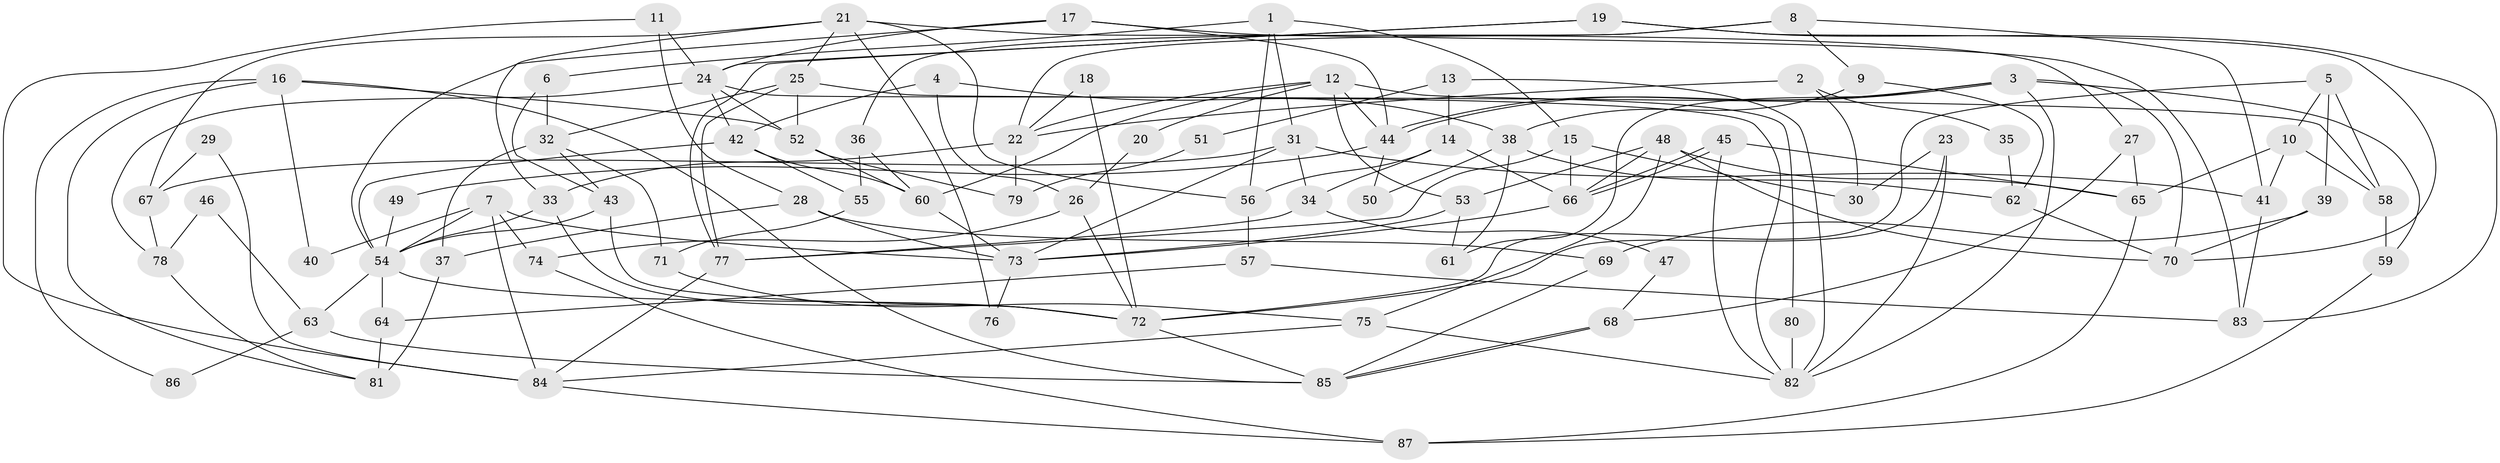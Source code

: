 // Generated by graph-tools (version 1.1) at 2025/36/03/09/25 02:36:08]
// undirected, 87 vertices, 174 edges
graph export_dot {
graph [start="1"]
  node [color=gray90,style=filled];
  1;
  2;
  3;
  4;
  5;
  6;
  7;
  8;
  9;
  10;
  11;
  12;
  13;
  14;
  15;
  16;
  17;
  18;
  19;
  20;
  21;
  22;
  23;
  24;
  25;
  26;
  27;
  28;
  29;
  30;
  31;
  32;
  33;
  34;
  35;
  36;
  37;
  38;
  39;
  40;
  41;
  42;
  43;
  44;
  45;
  46;
  47;
  48;
  49;
  50;
  51;
  52;
  53;
  54;
  55;
  56;
  57;
  58;
  59;
  60;
  61;
  62;
  63;
  64;
  65;
  66;
  67;
  68;
  69;
  70;
  71;
  72;
  73;
  74;
  75;
  76;
  77;
  78;
  79;
  80;
  81;
  82;
  83;
  84;
  85;
  86;
  87;
  1 -- 15;
  1 -- 56;
  1 -- 6;
  1 -- 31;
  2 -- 22;
  2 -- 30;
  2 -- 35;
  3 -- 82;
  3 -- 44;
  3 -- 44;
  3 -- 59;
  3 -- 61;
  3 -- 70;
  4 -- 26;
  4 -- 42;
  4 -- 38;
  5 -- 39;
  5 -- 58;
  5 -- 10;
  5 -- 72;
  6 -- 32;
  6 -- 43;
  7 -- 73;
  7 -- 54;
  7 -- 40;
  7 -- 74;
  7 -- 84;
  8 -- 41;
  8 -- 22;
  8 -- 9;
  8 -- 36;
  9 -- 62;
  9 -- 38;
  10 -- 41;
  10 -- 58;
  10 -- 65;
  11 -- 28;
  11 -- 84;
  11 -- 24;
  12 -- 44;
  12 -- 60;
  12 -- 20;
  12 -- 22;
  12 -- 53;
  12 -- 80;
  13 -- 82;
  13 -- 14;
  13 -- 51;
  14 -- 56;
  14 -- 66;
  14 -- 34;
  15 -- 66;
  15 -- 77;
  15 -- 30;
  16 -- 85;
  16 -- 52;
  16 -- 40;
  16 -- 81;
  16 -- 86;
  17 -- 54;
  17 -- 24;
  17 -- 44;
  17 -- 83;
  18 -- 22;
  18 -- 72;
  19 -- 70;
  19 -- 24;
  19 -- 77;
  19 -- 83;
  20 -- 26;
  21 -- 33;
  21 -- 25;
  21 -- 27;
  21 -- 56;
  21 -- 67;
  21 -- 76;
  22 -- 33;
  22 -- 79;
  23 -- 82;
  23 -- 72;
  23 -- 30;
  24 -- 52;
  24 -- 42;
  24 -- 78;
  24 -- 82;
  25 -- 77;
  25 -- 58;
  25 -- 32;
  25 -- 52;
  26 -- 74;
  26 -- 72;
  27 -- 65;
  27 -- 68;
  28 -- 37;
  28 -- 73;
  28 -- 69;
  29 -- 84;
  29 -- 67;
  31 -- 73;
  31 -- 34;
  31 -- 41;
  31 -- 67;
  32 -- 43;
  32 -- 37;
  32 -- 71;
  33 -- 54;
  33 -- 72;
  34 -- 47;
  34 -- 77;
  35 -- 62;
  36 -- 60;
  36 -- 55;
  37 -- 81;
  38 -- 50;
  38 -- 61;
  38 -- 62;
  39 -- 69;
  39 -- 70;
  41 -- 83;
  42 -- 55;
  42 -- 54;
  42 -- 60;
  43 -- 54;
  43 -- 72;
  44 -- 49;
  44 -- 50;
  45 -- 66;
  45 -- 66;
  45 -- 82;
  45 -- 65;
  46 -- 78;
  46 -- 63;
  47 -- 68;
  48 -- 65;
  48 -- 53;
  48 -- 66;
  48 -- 70;
  48 -- 75;
  49 -- 54;
  51 -- 79;
  52 -- 60;
  52 -- 79;
  53 -- 61;
  53 -- 73;
  54 -- 72;
  54 -- 63;
  54 -- 64;
  55 -- 71;
  56 -- 57;
  57 -- 64;
  57 -- 83;
  58 -- 59;
  59 -- 87;
  60 -- 73;
  62 -- 70;
  63 -- 85;
  63 -- 86;
  64 -- 81;
  65 -- 87;
  66 -- 73;
  67 -- 78;
  68 -- 85;
  68 -- 85;
  69 -- 85;
  71 -- 75;
  72 -- 85;
  73 -- 76;
  74 -- 87;
  75 -- 84;
  75 -- 82;
  77 -- 84;
  78 -- 81;
  80 -- 82;
  84 -- 87;
}
